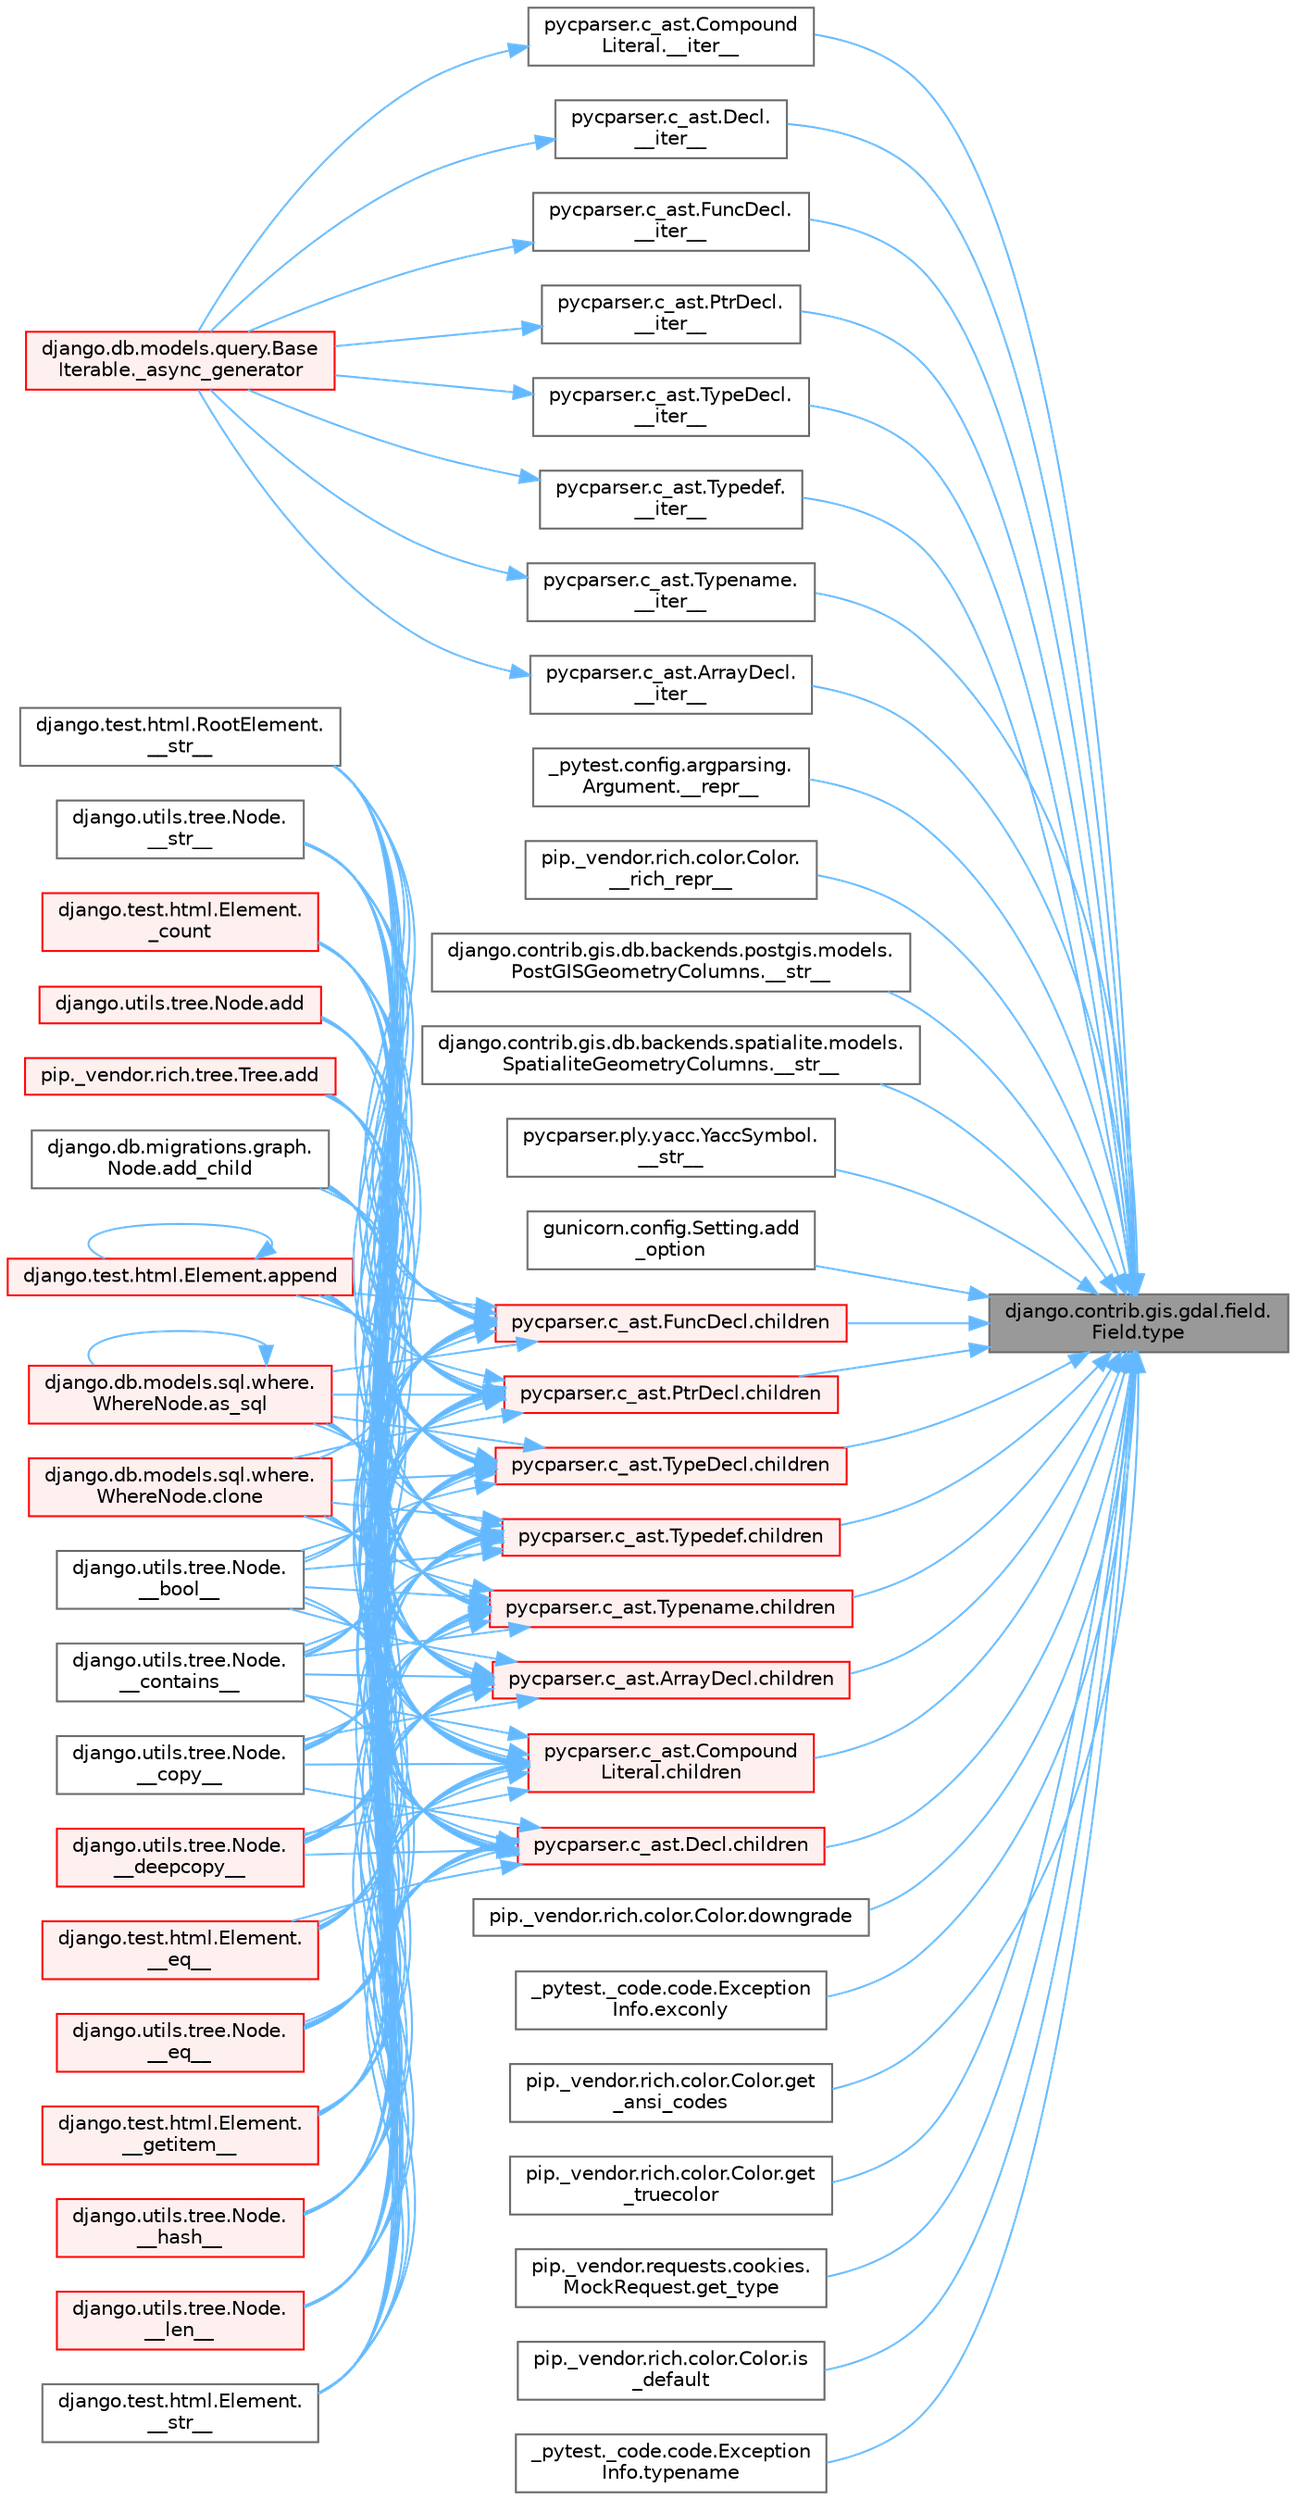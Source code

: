 digraph "django.contrib.gis.gdal.field.Field.type"
{
 // LATEX_PDF_SIZE
  bgcolor="transparent";
  edge [fontname=Helvetica,fontsize=10,labelfontname=Helvetica,labelfontsize=10];
  node [fontname=Helvetica,fontsize=10,shape=box,height=0.2,width=0.4];
  rankdir="RL";
  Node1 [id="Node000001",label="django.contrib.gis.gdal.field.\lField.type",height=0.2,width=0.4,color="gray40", fillcolor="grey60", style="filled", fontcolor="black",tooltip=" "];
  Node1 -> Node2 [id="edge1_Node000001_Node000002",dir="back",color="steelblue1",style="solid",tooltip=" "];
  Node2 [id="Node000002",label="pycparser.c_ast.ArrayDecl.\l__iter__",height=0.2,width=0.4,color="grey40", fillcolor="white", style="filled",URL="$classpycparser_1_1c__ast_1_1_array_decl.html#a59f846353c3cc9dca112017d842e44dc",tooltip=" "];
  Node2 -> Node3 [id="edge2_Node000002_Node000003",dir="back",color="steelblue1",style="solid",tooltip=" "];
  Node3 [id="Node000003",label="django.db.models.query.Base\lIterable._async_generator",height=0.2,width=0.4,color="red", fillcolor="#FFF0F0", style="filled",URL="$classdjango_1_1db_1_1models_1_1query_1_1_base_iterable.html#a3ecc2267976bc6628d1fe84d78355144",tooltip=" "];
  Node1 -> Node5 [id="edge3_Node000001_Node000005",dir="back",color="steelblue1",style="solid",tooltip=" "];
  Node5 [id="Node000005",label="pycparser.c_ast.Compound\lLiteral.__iter__",height=0.2,width=0.4,color="grey40", fillcolor="white", style="filled",URL="$classpycparser_1_1c__ast_1_1_compound_literal.html#a1f78e1c12c3283ab129f6683e9cd6bf0",tooltip=" "];
  Node5 -> Node3 [id="edge4_Node000005_Node000003",dir="back",color="steelblue1",style="solid",tooltip=" "];
  Node1 -> Node6 [id="edge5_Node000001_Node000006",dir="back",color="steelblue1",style="solid",tooltip=" "];
  Node6 [id="Node000006",label="pycparser.c_ast.Decl.\l__iter__",height=0.2,width=0.4,color="grey40", fillcolor="white", style="filled",URL="$classpycparser_1_1c__ast_1_1_decl.html#ab845ffd67830d0739099fa772114854f",tooltip=" "];
  Node6 -> Node3 [id="edge6_Node000006_Node000003",dir="back",color="steelblue1",style="solid",tooltip=" "];
  Node1 -> Node7 [id="edge7_Node000001_Node000007",dir="back",color="steelblue1",style="solid",tooltip=" "];
  Node7 [id="Node000007",label="pycparser.c_ast.FuncDecl.\l__iter__",height=0.2,width=0.4,color="grey40", fillcolor="white", style="filled",URL="$classpycparser_1_1c__ast_1_1_func_decl.html#a213d7645e6b75f6e9d3fb199c325d2b4",tooltip=" "];
  Node7 -> Node3 [id="edge8_Node000007_Node000003",dir="back",color="steelblue1",style="solid",tooltip=" "];
  Node1 -> Node8 [id="edge9_Node000001_Node000008",dir="back",color="steelblue1",style="solid",tooltip=" "];
  Node8 [id="Node000008",label="pycparser.c_ast.PtrDecl.\l__iter__",height=0.2,width=0.4,color="grey40", fillcolor="white", style="filled",URL="$classpycparser_1_1c__ast_1_1_ptr_decl.html#a5522c4fd32f475a9bad72e27867064a6",tooltip=" "];
  Node8 -> Node3 [id="edge10_Node000008_Node000003",dir="back",color="steelblue1",style="solid",tooltip=" "];
  Node1 -> Node9 [id="edge11_Node000001_Node000009",dir="back",color="steelblue1",style="solid",tooltip=" "];
  Node9 [id="Node000009",label="pycparser.c_ast.TypeDecl.\l__iter__",height=0.2,width=0.4,color="grey40", fillcolor="white", style="filled",URL="$classpycparser_1_1c__ast_1_1_type_decl.html#a4add3d67fa9694ca76def6ce1266cca5",tooltip=" "];
  Node9 -> Node3 [id="edge12_Node000009_Node000003",dir="back",color="steelblue1",style="solid",tooltip=" "];
  Node1 -> Node10 [id="edge13_Node000001_Node000010",dir="back",color="steelblue1",style="solid",tooltip=" "];
  Node10 [id="Node000010",label="pycparser.c_ast.Typedef.\l__iter__",height=0.2,width=0.4,color="grey40", fillcolor="white", style="filled",URL="$classpycparser_1_1c__ast_1_1_typedef.html#a702d4394c340166000f6e7e753aa21d5",tooltip=" "];
  Node10 -> Node3 [id="edge14_Node000010_Node000003",dir="back",color="steelblue1",style="solid",tooltip=" "];
  Node1 -> Node11 [id="edge15_Node000001_Node000011",dir="back",color="steelblue1",style="solid",tooltip=" "];
  Node11 [id="Node000011",label="pycparser.c_ast.Typename.\l__iter__",height=0.2,width=0.4,color="grey40", fillcolor="white", style="filled",URL="$classpycparser_1_1c__ast_1_1_typename.html#a6a4b627fee3cf362997b49b1ccf14c65",tooltip=" "];
  Node11 -> Node3 [id="edge16_Node000011_Node000003",dir="back",color="steelblue1",style="solid",tooltip=" "];
  Node1 -> Node12 [id="edge17_Node000001_Node000012",dir="back",color="steelblue1",style="solid",tooltip=" "];
  Node12 [id="Node000012",label="_pytest.config.argparsing.\lArgument.__repr__",height=0.2,width=0.4,color="grey40", fillcolor="white", style="filled",URL="$class__pytest_1_1config_1_1argparsing_1_1_argument.html#ae1d42948166a54f96dd47ac023b5ba1c",tooltip=" "];
  Node1 -> Node13 [id="edge18_Node000001_Node000013",dir="back",color="steelblue1",style="solid",tooltip=" "];
  Node13 [id="Node000013",label="pip._vendor.rich.color.Color.\l__rich_repr__",height=0.2,width=0.4,color="grey40", fillcolor="white", style="filled",URL="$classpip_1_1__vendor_1_1rich_1_1color_1_1_color.html#af94a3c83e9bc77e4c5e7a30e13ce243f",tooltip=" "];
  Node1 -> Node14 [id="edge19_Node000001_Node000014",dir="back",color="steelblue1",style="solid",tooltip=" "];
  Node14 [id="Node000014",label="django.contrib.gis.db.backends.postgis.models.\lPostGISGeometryColumns.__str__",height=0.2,width=0.4,color="grey40", fillcolor="white", style="filled",URL="$classdjango_1_1contrib_1_1gis_1_1db_1_1backends_1_1postgis_1_1models_1_1_post_g_i_s_geometry_columns.html#a2cd2f362c086d30abce3f454e4f88113",tooltip=" "];
  Node1 -> Node15 [id="edge20_Node000001_Node000015",dir="back",color="steelblue1",style="solid",tooltip=" "];
  Node15 [id="Node000015",label="django.contrib.gis.db.backends.spatialite.models.\lSpatialiteGeometryColumns.__str__",height=0.2,width=0.4,color="grey40", fillcolor="white", style="filled",URL="$classdjango_1_1contrib_1_1gis_1_1db_1_1backends_1_1spatialite_1_1models_1_1_spatialite_geometry_columns.html#af36d91a5b4863762ac4666865a70888e",tooltip=" "];
  Node1 -> Node16 [id="edge21_Node000001_Node000016",dir="back",color="steelblue1",style="solid",tooltip=" "];
  Node16 [id="Node000016",label="pycparser.ply.yacc.YaccSymbol.\l__str__",height=0.2,width=0.4,color="grey40", fillcolor="white", style="filled",URL="$classpycparser_1_1ply_1_1yacc_1_1_yacc_symbol.html#a10c01386c1ed6d4eb71321e3775f77a9",tooltip=" "];
  Node1 -> Node17 [id="edge22_Node000001_Node000017",dir="back",color="steelblue1",style="solid",tooltip=" "];
  Node17 [id="Node000017",label="gunicorn.config.Setting.add\l_option",height=0.2,width=0.4,color="grey40", fillcolor="white", style="filled",URL="$classgunicorn_1_1config_1_1_setting.html#af1ab1126499f420dda1b77b038a8283d",tooltip=" "];
  Node1 -> Node18 [id="edge23_Node000001_Node000018",dir="back",color="steelblue1",style="solid",tooltip=" "];
  Node18 [id="Node000018",label="pycparser.c_ast.ArrayDecl.children",height=0.2,width=0.4,color="red", fillcolor="#FFF0F0", style="filled",URL="$classpycparser_1_1c__ast_1_1_array_decl.html#a91e13314016d59050744567fc35aa17b",tooltip=" "];
  Node18 -> Node19 [id="edge24_Node000018_Node000019",dir="back",color="steelblue1",style="solid",tooltip=" "];
  Node19 [id="Node000019",label="django.utils.tree.Node.\l__bool__",height=0.2,width=0.4,color="grey40", fillcolor="white", style="filled",URL="$classdjango_1_1utils_1_1tree_1_1_node.html#a70a56e9492f929d850eebc44de75e25c",tooltip=" "];
  Node18 -> Node20 [id="edge25_Node000018_Node000020",dir="back",color="steelblue1",style="solid",tooltip=" "];
  Node20 [id="Node000020",label="django.utils.tree.Node.\l__contains__",height=0.2,width=0.4,color="grey40", fillcolor="white", style="filled",URL="$classdjango_1_1utils_1_1tree_1_1_node.html#ab55c47b46f14e5fde108b1c3cf95d93a",tooltip=" "];
  Node18 -> Node21 [id="edge26_Node000018_Node000021",dir="back",color="steelblue1",style="solid",tooltip=" "];
  Node21 [id="Node000021",label="django.utils.tree.Node.\l__copy__",height=0.2,width=0.4,color="grey40", fillcolor="white", style="filled",URL="$classdjango_1_1utils_1_1tree_1_1_node.html#abae878f6b4500b8b241c23d8fac46e63",tooltip=" "];
  Node18 -> Node22 [id="edge27_Node000018_Node000022",dir="back",color="steelblue1",style="solid",tooltip=" "];
  Node22 [id="Node000022",label="django.utils.tree.Node.\l__deepcopy__",height=0.2,width=0.4,color="red", fillcolor="#FFF0F0", style="filled",URL="$classdjango_1_1utils_1_1tree_1_1_node.html#a38840c46ded3963808edbeec90765d6b",tooltip=" "];
  Node18 -> Node976 [id="edge28_Node000018_Node000976",dir="back",color="steelblue1",style="solid",tooltip=" "];
  Node976 [id="Node000976",label="django.test.html.Element.\l__eq__",height=0.2,width=0.4,color="red", fillcolor="#FFF0F0", style="filled",URL="$classdjango_1_1test_1_1html_1_1_element.html#a287e83f2ae4a6f13b9e00d7b70ee5d47",tooltip=" "];
  Node18 -> Node1203 [id="edge29_Node000018_Node001203",dir="back",color="steelblue1",style="solid",tooltip=" "];
  Node1203 [id="Node001203",label="django.utils.tree.Node.\l__eq__",height=0.2,width=0.4,color="red", fillcolor="#FFF0F0", style="filled",URL="$classdjango_1_1utils_1_1tree_1_1_node.html#a0004316d098c61c046aef21dece2cce8",tooltip=" "];
  Node18 -> Node1204 [id="edge30_Node000018_Node001204",dir="back",color="steelblue1",style="solid",tooltip=" "];
  Node1204 [id="Node001204",label="django.test.html.Element.\l__getitem__",height=0.2,width=0.4,color="red", fillcolor="#FFF0F0", style="filled",URL="$classdjango_1_1test_1_1html_1_1_element.html#a50df5974a8fa0b0bdc93fdbeb2db7a49",tooltip=" "];
  Node18 -> Node1205 [id="edge31_Node000018_Node001205",dir="back",color="steelblue1",style="solid",tooltip=" "];
  Node1205 [id="Node001205",label="django.utils.tree.Node.\l__hash__",height=0.2,width=0.4,color="red", fillcolor="#FFF0F0", style="filled",URL="$classdjango_1_1utils_1_1tree_1_1_node.html#ad90478bdeb4e4284385a20cb629f5b9c",tooltip=" "];
  Node18 -> Node1206 [id="edge32_Node000018_Node001206",dir="back",color="steelblue1",style="solid",tooltip=" "];
  Node1206 [id="Node001206",label="django.utils.tree.Node.\l__len__",height=0.2,width=0.4,color="red", fillcolor="#FFF0F0", style="filled",URL="$classdjango_1_1utils_1_1tree_1_1_node.html#adfb069350f968cc822337df8dd3972cd",tooltip=" "];
  Node18 -> Node1031 [id="edge33_Node000018_Node001031",dir="back",color="steelblue1",style="solid",tooltip=" "];
  Node1031 [id="Node001031",label="django.test.html.Element.\l__str__",height=0.2,width=0.4,color="grey40", fillcolor="white", style="filled",URL="$classdjango_1_1test_1_1html_1_1_element.html#a64d65b77132b5ae721ff0862e0440d38",tooltip=" "];
  Node18 -> Node1207 [id="edge34_Node000018_Node001207",dir="back",color="steelblue1",style="solid",tooltip=" "];
  Node1207 [id="Node001207",label="django.test.html.RootElement.\l__str__",height=0.2,width=0.4,color="grey40", fillcolor="white", style="filled",URL="$classdjango_1_1test_1_1html_1_1_root_element.html#a0a23f27acaaafe4eec2628245fbfd399",tooltip=" "];
  Node18 -> Node1208 [id="edge35_Node000018_Node001208",dir="back",color="steelblue1",style="solid",tooltip=" "];
  Node1208 [id="Node001208",label="django.utils.tree.Node.\l__str__",height=0.2,width=0.4,color="grey40", fillcolor="white", style="filled",URL="$classdjango_1_1utils_1_1tree_1_1_node.html#af5edff9bf0b3238652c57425e2eda469",tooltip=" "];
  Node18 -> Node1209 [id="edge36_Node000018_Node001209",dir="back",color="steelblue1",style="solid",tooltip=" "];
  Node1209 [id="Node001209",label="django.test.html.Element.\l_count",height=0.2,width=0.4,color="red", fillcolor="#FFF0F0", style="filled",URL="$classdjango_1_1test_1_1html_1_1_element.html#a41931b250e40c64a492d92a08ecda738",tooltip=" "];
  Node18 -> Node182 [id="edge37_Node000018_Node000182",dir="back",color="steelblue1",style="solid",tooltip=" "];
  Node182 [id="Node000182",label="django.utils.tree.Node.add",height=0.2,width=0.4,color="red", fillcolor="#FFF0F0", style="filled",URL="$classdjango_1_1utils_1_1tree_1_1_node.html#a2c883d105b5c9cfd32bff72c7469f18c",tooltip=" "];
  Node18 -> Node1225 [id="edge38_Node000018_Node001225",dir="back",color="steelblue1",style="solid",tooltip=" "];
  Node1225 [id="Node001225",label="pip._vendor.rich.tree.Tree.add",height=0.2,width=0.4,color="red", fillcolor="#FFF0F0", style="filled",URL="$classpip_1_1__vendor_1_1rich_1_1tree_1_1_tree.html#a0ce550864757b1ee2756237b6e754aae",tooltip=" "];
  Node18 -> Node1226 [id="edge39_Node000018_Node001226",dir="back",color="steelblue1",style="solid",tooltip=" "];
  Node1226 [id="Node001226",label="django.db.migrations.graph.\lNode.add_child",height=0.2,width=0.4,color="grey40", fillcolor="white", style="filled",URL="$classdjango_1_1db_1_1migrations_1_1graph_1_1_node.html#ab19fb2c4c58dbfa6d5223c59d5cad529",tooltip=" "];
  Node18 -> Node1227 [id="edge40_Node000018_Node001227",dir="back",color="steelblue1",style="solid",tooltip=" "];
  Node1227 [id="Node001227",label="django.test.html.Element.append",height=0.2,width=0.4,color="red", fillcolor="#FFF0F0", style="filled",URL="$classdjango_1_1test_1_1html_1_1_element.html#a777b8a687c36ca1eae49eabec1963e0c",tooltip=" "];
  Node1227 -> Node1227 [id="edge41_Node001227_Node001227",dir="back",color="steelblue1",style="solid",tooltip=" "];
  Node18 -> Node1228 [id="edge42_Node000018_Node001228",dir="back",color="steelblue1",style="solid",tooltip=" "];
  Node1228 [id="Node001228",label="django.db.models.sql.where.\lWhereNode.as_sql",height=0.2,width=0.4,color="red", fillcolor="#FFF0F0", style="filled",URL="$classdjango_1_1db_1_1models_1_1sql_1_1where_1_1_where_node.html#aea3cf4a913c71f0c181e6e81b819b590",tooltip=" "];
  Node1228 -> Node1228 [id="edge43_Node001228_Node001228",dir="back",color="steelblue1",style="solid",tooltip=" "];
  Node18 -> Node315 [id="edge44_Node000018_Node000315",dir="back",color="steelblue1",style="solid",tooltip=" "];
  Node315 [id="Node000315",label="django.db.models.sql.where.\lWhereNode.clone",height=0.2,width=0.4,color="red", fillcolor="#FFF0F0", style="filled",URL="$classdjango_1_1db_1_1models_1_1sql_1_1where_1_1_where_node.html#a0faff63950b774ce4ad391ea1f6b6d2c",tooltip=" "];
  Node1 -> Node3192 [id="edge45_Node000001_Node003192",dir="back",color="steelblue1",style="solid",tooltip=" "];
  Node3192 [id="Node003192",label="pycparser.c_ast.Compound\lLiteral.children",height=0.2,width=0.4,color="red", fillcolor="#FFF0F0", style="filled",URL="$classpycparser_1_1c__ast_1_1_compound_literal.html#a6ff6a9f355d70c79e2e3b602b88bfef6",tooltip=" "];
  Node3192 -> Node19 [id="edge46_Node003192_Node000019",dir="back",color="steelblue1",style="solid",tooltip=" "];
  Node3192 -> Node20 [id="edge47_Node003192_Node000020",dir="back",color="steelblue1",style="solid",tooltip=" "];
  Node3192 -> Node21 [id="edge48_Node003192_Node000021",dir="back",color="steelblue1",style="solid",tooltip=" "];
  Node3192 -> Node22 [id="edge49_Node003192_Node000022",dir="back",color="steelblue1",style="solid",tooltip=" "];
  Node3192 -> Node976 [id="edge50_Node003192_Node000976",dir="back",color="steelblue1",style="solid",tooltip=" "];
  Node3192 -> Node1203 [id="edge51_Node003192_Node001203",dir="back",color="steelblue1",style="solid",tooltip=" "];
  Node3192 -> Node1204 [id="edge52_Node003192_Node001204",dir="back",color="steelblue1",style="solid",tooltip=" "];
  Node3192 -> Node1205 [id="edge53_Node003192_Node001205",dir="back",color="steelblue1",style="solid",tooltip=" "];
  Node3192 -> Node1206 [id="edge54_Node003192_Node001206",dir="back",color="steelblue1",style="solid",tooltip=" "];
  Node3192 -> Node1031 [id="edge55_Node003192_Node001031",dir="back",color="steelblue1",style="solid",tooltip=" "];
  Node3192 -> Node1207 [id="edge56_Node003192_Node001207",dir="back",color="steelblue1",style="solid",tooltip=" "];
  Node3192 -> Node1208 [id="edge57_Node003192_Node001208",dir="back",color="steelblue1",style="solid",tooltip=" "];
  Node3192 -> Node1209 [id="edge58_Node003192_Node001209",dir="back",color="steelblue1",style="solid",tooltip=" "];
  Node3192 -> Node182 [id="edge59_Node003192_Node000182",dir="back",color="steelblue1",style="solid",tooltip=" "];
  Node3192 -> Node1225 [id="edge60_Node003192_Node001225",dir="back",color="steelblue1",style="solid",tooltip=" "];
  Node3192 -> Node1226 [id="edge61_Node003192_Node001226",dir="back",color="steelblue1",style="solid",tooltip=" "];
  Node3192 -> Node1227 [id="edge62_Node003192_Node001227",dir="back",color="steelblue1",style="solid",tooltip=" "];
  Node3192 -> Node1228 [id="edge63_Node003192_Node001228",dir="back",color="steelblue1",style="solid",tooltip=" "];
  Node3192 -> Node315 [id="edge64_Node003192_Node000315",dir="back",color="steelblue1",style="solid",tooltip=" "];
  Node1 -> Node3193 [id="edge65_Node000001_Node003193",dir="back",color="steelblue1",style="solid",tooltip=" "];
  Node3193 [id="Node003193",label="pycparser.c_ast.Decl.children",height=0.2,width=0.4,color="red", fillcolor="#FFF0F0", style="filled",URL="$classpycparser_1_1c__ast_1_1_decl.html#a5daf2f7d33fdaa47905df497ebeaa745",tooltip=" "];
  Node3193 -> Node19 [id="edge66_Node003193_Node000019",dir="back",color="steelblue1",style="solid",tooltip=" "];
  Node3193 -> Node20 [id="edge67_Node003193_Node000020",dir="back",color="steelblue1",style="solid",tooltip=" "];
  Node3193 -> Node21 [id="edge68_Node003193_Node000021",dir="back",color="steelblue1",style="solid",tooltip=" "];
  Node3193 -> Node22 [id="edge69_Node003193_Node000022",dir="back",color="steelblue1",style="solid",tooltip=" "];
  Node3193 -> Node976 [id="edge70_Node003193_Node000976",dir="back",color="steelblue1",style="solid",tooltip=" "];
  Node3193 -> Node1203 [id="edge71_Node003193_Node001203",dir="back",color="steelblue1",style="solid",tooltip=" "];
  Node3193 -> Node1204 [id="edge72_Node003193_Node001204",dir="back",color="steelblue1",style="solid",tooltip=" "];
  Node3193 -> Node1205 [id="edge73_Node003193_Node001205",dir="back",color="steelblue1",style="solid",tooltip=" "];
  Node3193 -> Node1206 [id="edge74_Node003193_Node001206",dir="back",color="steelblue1",style="solid",tooltip=" "];
  Node3193 -> Node1031 [id="edge75_Node003193_Node001031",dir="back",color="steelblue1",style="solid",tooltip=" "];
  Node3193 -> Node1207 [id="edge76_Node003193_Node001207",dir="back",color="steelblue1",style="solid",tooltip=" "];
  Node3193 -> Node1208 [id="edge77_Node003193_Node001208",dir="back",color="steelblue1",style="solid",tooltip=" "];
  Node3193 -> Node1209 [id="edge78_Node003193_Node001209",dir="back",color="steelblue1",style="solid",tooltip=" "];
  Node3193 -> Node182 [id="edge79_Node003193_Node000182",dir="back",color="steelblue1",style="solid",tooltip=" "];
  Node3193 -> Node1225 [id="edge80_Node003193_Node001225",dir="back",color="steelblue1",style="solid",tooltip=" "];
  Node3193 -> Node1226 [id="edge81_Node003193_Node001226",dir="back",color="steelblue1",style="solid",tooltip=" "];
  Node3193 -> Node1227 [id="edge82_Node003193_Node001227",dir="back",color="steelblue1",style="solid",tooltip=" "];
  Node3193 -> Node1228 [id="edge83_Node003193_Node001228",dir="back",color="steelblue1",style="solid",tooltip=" "];
  Node3193 -> Node315 [id="edge84_Node003193_Node000315",dir="back",color="steelblue1",style="solid",tooltip=" "];
  Node1 -> Node3194 [id="edge85_Node000001_Node003194",dir="back",color="steelblue1",style="solid",tooltip=" "];
  Node3194 [id="Node003194",label="pycparser.c_ast.FuncDecl.children",height=0.2,width=0.4,color="red", fillcolor="#FFF0F0", style="filled",URL="$classpycparser_1_1c__ast_1_1_func_decl.html#a0de29afa96d07cb3b062f3752e90601e",tooltip=" "];
  Node3194 -> Node19 [id="edge86_Node003194_Node000019",dir="back",color="steelblue1",style="solid",tooltip=" "];
  Node3194 -> Node20 [id="edge87_Node003194_Node000020",dir="back",color="steelblue1",style="solid",tooltip=" "];
  Node3194 -> Node21 [id="edge88_Node003194_Node000021",dir="back",color="steelblue1",style="solid",tooltip=" "];
  Node3194 -> Node22 [id="edge89_Node003194_Node000022",dir="back",color="steelblue1",style="solid",tooltip=" "];
  Node3194 -> Node976 [id="edge90_Node003194_Node000976",dir="back",color="steelblue1",style="solid",tooltip=" "];
  Node3194 -> Node1203 [id="edge91_Node003194_Node001203",dir="back",color="steelblue1",style="solid",tooltip=" "];
  Node3194 -> Node1204 [id="edge92_Node003194_Node001204",dir="back",color="steelblue1",style="solid",tooltip=" "];
  Node3194 -> Node1205 [id="edge93_Node003194_Node001205",dir="back",color="steelblue1",style="solid",tooltip=" "];
  Node3194 -> Node1206 [id="edge94_Node003194_Node001206",dir="back",color="steelblue1",style="solid",tooltip=" "];
  Node3194 -> Node1031 [id="edge95_Node003194_Node001031",dir="back",color="steelblue1",style="solid",tooltip=" "];
  Node3194 -> Node1207 [id="edge96_Node003194_Node001207",dir="back",color="steelblue1",style="solid",tooltip=" "];
  Node3194 -> Node1208 [id="edge97_Node003194_Node001208",dir="back",color="steelblue1",style="solid",tooltip=" "];
  Node3194 -> Node1209 [id="edge98_Node003194_Node001209",dir="back",color="steelblue1",style="solid",tooltip=" "];
  Node3194 -> Node182 [id="edge99_Node003194_Node000182",dir="back",color="steelblue1",style="solid",tooltip=" "];
  Node3194 -> Node1225 [id="edge100_Node003194_Node001225",dir="back",color="steelblue1",style="solid",tooltip=" "];
  Node3194 -> Node1226 [id="edge101_Node003194_Node001226",dir="back",color="steelblue1",style="solid",tooltip=" "];
  Node3194 -> Node1227 [id="edge102_Node003194_Node001227",dir="back",color="steelblue1",style="solid",tooltip=" "];
  Node3194 -> Node1228 [id="edge103_Node003194_Node001228",dir="back",color="steelblue1",style="solid",tooltip=" "];
  Node3194 -> Node315 [id="edge104_Node003194_Node000315",dir="back",color="steelblue1",style="solid",tooltip=" "];
  Node1 -> Node3195 [id="edge105_Node000001_Node003195",dir="back",color="steelblue1",style="solid",tooltip=" "];
  Node3195 [id="Node003195",label="pycparser.c_ast.PtrDecl.children",height=0.2,width=0.4,color="red", fillcolor="#FFF0F0", style="filled",URL="$classpycparser_1_1c__ast_1_1_ptr_decl.html#a07f3793ea19c91a80dff41dd86af01d8",tooltip=" "];
  Node3195 -> Node19 [id="edge106_Node003195_Node000019",dir="back",color="steelblue1",style="solid",tooltip=" "];
  Node3195 -> Node20 [id="edge107_Node003195_Node000020",dir="back",color="steelblue1",style="solid",tooltip=" "];
  Node3195 -> Node21 [id="edge108_Node003195_Node000021",dir="back",color="steelblue1",style="solid",tooltip=" "];
  Node3195 -> Node22 [id="edge109_Node003195_Node000022",dir="back",color="steelblue1",style="solid",tooltip=" "];
  Node3195 -> Node976 [id="edge110_Node003195_Node000976",dir="back",color="steelblue1",style="solid",tooltip=" "];
  Node3195 -> Node1203 [id="edge111_Node003195_Node001203",dir="back",color="steelblue1",style="solid",tooltip=" "];
  Node3195 -> Node1204 [id="edge112_Node003195_Node001204",dir="back",color="steelblue1",style="solid",tooltip=" "];
  Node3195 -> Node1205 [id="edge113_Node003195_Node001205",dir="back",color="steelblue1",style="solid",tooltip=" "];
  Node3195 -> Node1206 [id="edge114_Node003195_Node001206",dir="back",color="steelblue1",style="solid",tooltip=" "];
  Node3195 -> Node1031 [id="edge115_Node003195_Node001031",dir="back",color="steelblue1",style="solid",tooltip=" "];
  Node3195 -> Node1207 [id="edge116_Node003195_Node001207",dir="back",color="steelblue1",style="solid",tooltip=" "];
  Node3195 -> Node1208 [id="edge117_Node003195_Node001208",dir="back",color="steelblue1",style="solid",tooltip=" "];
  Node3195 -> Node1209 [id="edge118_Node003195_Node001209",dir="back",color="steelblue1",style="solid",tooltip=" "];
  Node3195 -> Node182 [id="edge119_Node003195_Node000182",dir="back",color="steelblue1",style="solid",tooltip=" "];
  Node3195 -> Node1225 [id="edge120_Node003195_Node001225",dir="back",color="steelblue1",style="solid",tooltip=" "];
  Node3195 -> Node1226 [id="edge121_Node003195_Node001226",dir="back",color="steelblue1",style="solid",tooltip=" "];
  Node3195 -> Node1227 [id="edge122_Node003195_Node001227",dir="back",color="steelblue1",style="solid",tooltip=" "];
  Node3195 -> Node1228 [id="edge123_Node003195_Node001228",dir="back",color="steelblue1",style="solid",tooltip=" "];
  Node3195 -> Node315 [id="edge124_Node003195_Node000315",dir="back",color="steelblue1",style="solid",tooltip=" "];
  Node1 -> Node3196 [id="edge125_Node000001_Node003196",dir="back",color="steelblue1",style="solid",tooltip=" "];
  Node3196 [id="Node003196",label="pycparser.c_ast.TypeDecl.children",height=0.2,width=0.4,color="red", fillcolor="#FFF0F0", style="filled",URL="$classpycparser_1_1c__ast_1_1_type_decl.html#a2484819d89de79cada6b8cfa00a036b7",tooltip=" "];
  Node3196 -> Node19 [id="edge126_Node003196_Node000019",dir="back",color="steelblue1",style="solid",tooltip=" "];
  Node3196 -> Node20 [id="edge127_Node003196_Node000020",dir="back",color="steelblue1",style="solid",tooltip=" "];
  Node3196 -> Node21 [id="edge128_Node003196_Node000021",dir="back",color="steelblue1",style="solid",tooltip=" "];
  Node3196 -> Node22 [id="edge129_Node003196_Node000022",dir="back",color="steelblue1",style="solid",tooltip=" "];
  Node3196 -> Node976 [id="edge130_Node003196_Node000976",dir="back",color="steelblue1",style="solid",tooltip=" "];
  Node3196 -> Node1203 [id="edge131_Node003196_Node001203",dir="back",color="steelblue1",style="solid",tooltip=" "];
  Node3196 -> Node1204 [id="edge132_Node003196_Node001204",dir="back",color="steelblue1",style="solid",tooltip=" "];
  Node3196 -> Node1205 [id="edge133_Node003196_Node001205",dir="back",color="steelblue1",style="solid",tooltip=" "];
  Node3196 -> Node1206 [id="edge134_Node003196_Node001206",dir="back",color="steelblue1",style="solid",tooltip=" "];
  Node3196 -> Node1031 [id="edge135_Node003196_Node001031",dir="back",color="steelblue1",style="solid",tooltip=" "];
  Node3196 -> Node1207 [id="edge136_Node003196_Node001207",dir="back",color="steelblue1",style="solid",tooltip=" "];
  Node3196 -> Node1208 [id="edge137_Node003196_Node001208",dir="back",color="steelblue1",style="solid",tooltip=" "];
  Node3196 -> Node1209 [id="edge138_Node003196_Node001209",dir="back",color="steelblue1",style="solid",tooltip=" "];
  Node3196 -> Node182 [id="edge139_Node003196_Node000182",dir="back",color="steelblue1",style="solid",tooltip=" "];
  Node3196 -> Node1225 [id="edge140_Node003196_Node001225",dir="back",color="steelblue1",style="solid",tooltip=" "];
  Node3196 -> Node1226 [id="edge141_Node003196_Node001226",dir="back",color="steelblue1",style="solid",tooltip=" "];
  Node3196 -> Node1227 [id="edge142_Node003196_Node001227",dir="back",color="steelblue1",style="solid",tooltip=" "];
  Node3196 -> Node1228 [id="edge143_Node003196_Node001228",dir="back",color="steelblue1",style="solid",tooltip=" "];
  Node3196 -> Node315 [id="edge144_Node003196_Node000315",dir="back",color="steelblue1",style="solid",tooltip=" "];
  Node1 -> Node3197 [id="edge145_Node000001_Node003197",dir="back",color="steelblue1",style="solid",tooltip=" "];
  Node3197 [id="Node003197",label="pycparser.c_ast.Typedef.children",height=0.2,width=0.4,color="red", fillcolor="#FFF0F0", style="filled",URL="$classpycparser_1_1c__ast_1_1_typedef.html#aa9a7ab67d06407849c9b7952c34f59e8",tooltip=" "];
  Node3197 -> Node19 [id="edge146_Node003197_Node000019",dir="back",color="steelblue1",style="solid",tooltip=" "];
  Node3197 -> Node20 [id="edge147_Node003197_Node000020",dir="back",color="steelblue1",style="solid",tooltip=" "];
  Node3197 -> Node21 [id="edge148_Node003197_Node000021",dir="back",color="steelblue1",style="solid",tooltip=" "];
  Node3197 -> Node22 [id="edge149_Node003197_Node000022",dir="back",color="steelblue1",style="solid",tooltip=" "];
  Node3197 -> Node976 [id="edge150_Node003197_Node000976",dir="back",color="steelblue1",style="solid",tooltip=" "];
  Node3197 -> Node1203 [id="edge151_Node003197_Node001203",dir="back",color="steelblue1",style="solid",tooltip=" "];
  Node3197 -> Node1204 [id="edge152_Node003197_Node001204",dir="back",color="steelblue1",style="solid",tooltip=" "];
  Node3197 -> Node1205 [id="edge153_Node003197_Node001205",dir="back",color="steelblue1",style="solid",tooltip=" "];
  Node3197 -> Node1206 [id="edge154_Node003197_Node001206",dir="back",color="steelblue1",style="solid",tooltip=" "];
  Node3197 -> Node1031 [id="edge155_Node003197_Node001031",dir="back",color="steelblue1",style="solid",tooltip=" "];
  Node3197 -> Node1207 [id="edge156_Node003197_Node001207",dir="back",color="steelblue1",style="solid",tooltip=" "];
  Node3197 -> Node1208 [id="edge157_Node003197_Node001208",dir="back",color="steelblue1",style="solid",tooltip=" "];
  Node3197 -> Node1209 [id="edge158_Node003197_Node001209",dir="back",color="steelblue1",style="solid",tooltip=" "];
  Node3197 -> Node182 [id="edge159_Node003197_Node000182",dir="back",color="steelblue1",style="solid",tooltip=" "];
  Node3197 -> Node1225 [id="edge160_Node003197_Node001225",dir="back",color="steelblue1",style="solid",tooltip=" "];
  Node3197 -> Node1226 [id="edge161_Node003197_Node001226",dir="back",color="steelblue1",style="solid",tooltip=" "];
  Node3197 -> Node1227 [id="edge162_Node003197_Node001227",dir="back",color="steelblue1",style="solid",tooltip=" "];
  Node3197 -> Node1228 [id="edge163_Node003197_Node001228",dir="back",color="steelblue1",style="solid",tooltip=" "];
  Node3197 -> Node315 [id="edge164_Node003197_Node000315",dir="back",color="steelblue1",style="solid",tooltip=" "];
  Node1 -> Node3198 [id="edge165_Node000001_Node003198",dir="back",color="steelblue1",style="solid",tooltip=" "];
  Node3198 [id="Node003198",label="pycparser.c_ast.Typename.children",height=0.2,width=0.4,color="red", fillcolor="#FFF0F0", style="filled",URL="$classpycparser_1_1c__ast_1_1_typename.html#a02afcb72b58f8cc999f624022363ea6d",tooltip=" "];
  Node3198 -> Node19 [id="edge166_Node003198_Node000019",dir="back",color="steelblue1",style="solid",tooltip=" "];
  Node3198 -> Node20 [id="edge167_Node003198_Node000020",dir="back",color="steelblue1",style="solid",tooltip=" "];
  Node3198 -> Node21 [id="edge168_Node003198_Node000021",dir="back",color="steelblue1",style="solid",tooltip=" "];
  Node3198 -> Node22 [id="edge169_Node003198_Node000022",dir="back",color="steelblue1",style="solid",tooltip=" "];
  Node3198 -> Node976 [id="edge170_Node003198_Node000976",dir="back",color="steelblue1",style="solid",tooltip=" "];
  Node3198 -> Node1203 [id="edge171_Node003198_Node001203",dir="back",color="steelblue1",style="solid",tooltip=" "];
  Node3198 -> Node1204 [id="edge172_Node003198_Node001204",dir="back",color="steelblue1",style="solid",tooltip=" "];
  Node3198 -> Node1205 [id="edge173_Node003198_Node001205",dir="back",color="steelblue1",style="solid",tooltip=" "];
  Node3198 -> Node1206 [id="edge174_Node003198_Node001206",dir="back",color="steelblue1",style="solid",tooltip=" "];
  Node3198 -> Node1031 [id="edge175_Node003198_Node001031",dir="back",color="steelblue1",style="solid",tooltip=" "];
  Node3198 -> Node1207 [id="edge176_Node003198_Node001207",dir="back",color="steelblue1",style="solid",tooltip=" "];
  Node3198 -> Node1208 [id="edge177_Node003198_Node001208",dir="back",color="steelblue1",style="solid",tooltip=" "];
  Node3198 -> Node1209 [id="edge178_Node003198_Node001209",dir="back",color="steelblue1",style="solid",tooltip=" "];
  Node3198 -> Node182 [id="edge179_Node003198_Node000182",dir="back",color="steelblue1",style="solid",tooltip=" "];
  Node3198 -> Node1225 [id="edge180_Node003198_Node001225",dir="back",color="steelblue1",style="solid",tooltip=" "];
  Node3198 -> Node1226 [id="edge181_Node003198_Node001226",dir="back",color="steelblue1",style="solid",tooltip=" "];
  Node3198 -> Node1227 [id="edge182_Node003198_Node001227",dir="back",color="steelblue1",style="solid",tooltip=" "];
  Node3198 -> Node1228 [id="edge183_Node003198_Node001228",dir="back",color="steelblue1",style="solid",tooltip=" "];
  Node3198 -> Node315 [id="edge184_Node003198_Node000315",dir="back",color="steelblue1",style="solid",tooltip=" "];
  Node1 -> Node3199 [id="edge185_Node000001_Node003199",dir="back",color="steelblue1",style="solid",tooltip=" "];
  Node3199 [id="Node003199",label="pip._vendor.rich.color.Color.downgrade",height=0.2,width=0.4,color="grey40", fillcolor="white", style="filled",URL="$classpip_1_1__vendor_1_1rich_1_1color_1_1_color.html#aa50c5fa63d3d649887325812997ef759",tooltip=" "];
  Node1 -> Node2046 [id="edge186_Node000001_Node002046",dir="back",color="steelblue1",style="solid",tooltip=" "];
  Node2046 [id="Node002046",label="_pytest._code.code.Exception\lInfo.exconly",height=0.2,width=0.4,color="grey40", fillcolor="white", style="filled",URL="$class__pytest_1_1__code_1_1code_1_1_exception_info.html#af914645a1bd6a60df65413f81be404d2",tooltip=" "];
  Node1 -> Node3200 [id="edge187_Node000001_Node003200",dir="back",color="steelblue1",style="solid",tooltip=" "];
  Node3200 [id="Node003200",label="pip._vendor.rich.color.Color.get\l_ansi_codes",height=0.2,width=0.4,color="grey40", fillcolor="white", style="filled",URL="$classpip_1_1__vendor_1_1rich_1_1color_1_1_color.html#a27901891dc39a778fd75d964c264f2e0",tooltip=" "];
  Node1 -> Node3201 [id="edge188_Node000001_Node003201",dir="back",color="steelblue1",style="solid",tooltip=" "];
  Node3201 [id="Node003201",label="pip._vendor.rich.color.Color.get\l_truecolor",height=0.2,width=0.4,color="grey40", fillcolor="white", style="filled",URL="$classpip_1_1__vendor_1_1rich_1_1color_1_1_color.html#a1351faef77b0d4d28ddcfbe7647a3ae1",tooltip=" "];
  Node1 -> Node3202 [id="edge189_Node000001_Node003202",dir="back",color="steelblue1",style="solid",tooltip=" "];
  Node3202 [id="Node003202",label="pip._vendor.requests.cookies.\lMockRequest.get_type",height=0.2,width=0.4,color="grey40", fillcolor="white", style="filled",URL="$classpip_1_1__vendor_1_1requests_1_1cookies_1_1_mock_request.html#a189115fbd731a55305ea0636f7c3c48b",tooltip=" "];
  Node1 -> Node3203 [id="edge190_Node000001_Node003203",dir="back",color="steelblue1",style="solid",tooltip=" "];
  Node3203 [id="Node003203",label="pip._vendor.rich.color.Color.is\l_default",height=0.2,width=0.4,color="grey40", fillcolor="white", style="filled",URL="$classpip_1_1__vendor_1_1rich_1_1color_1_1_color.html#a9c22b06afeeaf2b10655891e4df508e6",tooltip=" "];
  Node1 -> Node3204 [id="edge191_Node000001_Node003204",dir="back",color="steelblue1",style="solid",tooltip=" "];
  Node3204 [id="Node003204",label="_pytest._code.code.Exception\lInfo.typename",height=0.2,width=0.4,color="grey40", fillcolor="white", style="filled",URL="$class__pytest_1_1__code_1_1code_1_1_exception_info.html#a3edfde60326d82ffdb2b7b7730d74293",tooltip=" "];
}
